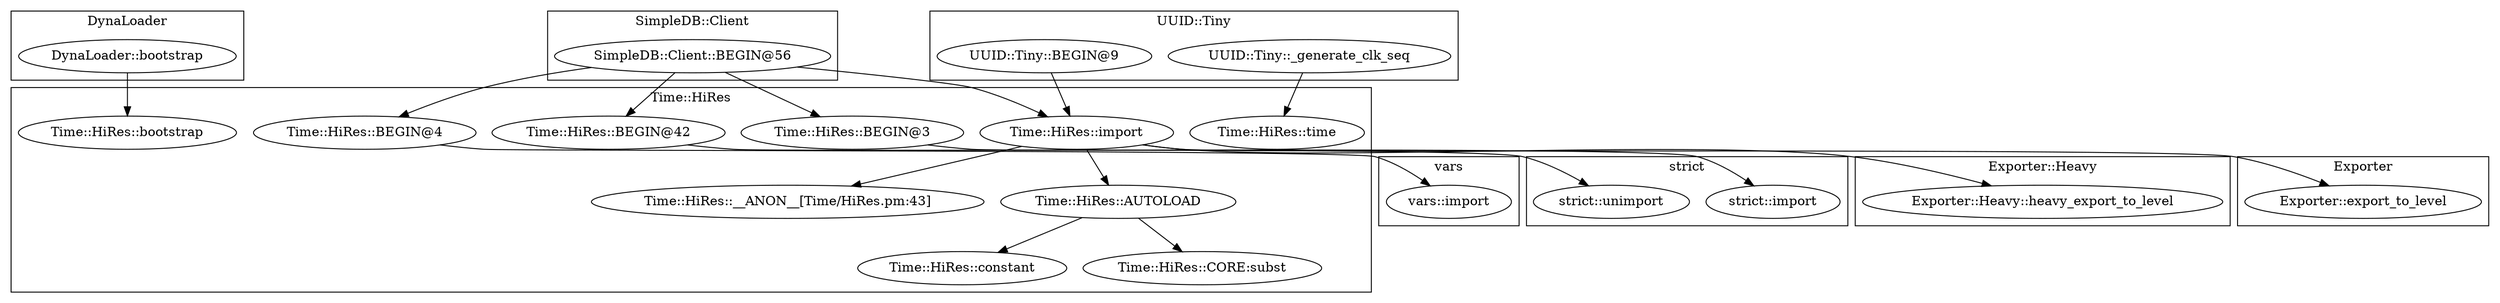 digraph {
graph [overlap=false]
subgraph cluster_DynaLoader {
	label="DynaLoader";
	"DynaLoader::bootstrap";
}
subgraph cluster_vars {
	label="vars";
	"vars::import";
}
subgraph cluster_SimpleDB_Client {
	label="SimpleDB::Client";
	"SimpleDB::Client::BEGIN@56";
}
subgraph cluster_strict {
	label="strict";
	"strict::import";
	"strict::unimport";
}
subgraph cluster_Exporter_Heavy {
	label="Exporter::Heavy";
	"Exporter::Heavy::heavy_export_to_level";
}
subgraph cluster_Exporter {
	label="Exporter";
	"Exporter::export_to_level";
}
subgraph cluster_UUID_Tiny {
	label="UUID::Tiny";
	"UUID::Tiny::_generate_clk_seq";
	"UUID::Tiny::BEGIN@9";
}
subgraph cluster_Time_HiRes {
	label="Time::HiRes";
	"Time::HiRes::constant";
	"Time::HiRes::__ANON__[Time/HiRes.pm:43]";
	"Time::HiRes::time";
	"Time::HiRes::BEGIN@4";
	"Time::HiRes::CORE:subst";
	"Time::HiRes::BEGIN@42";
	"Time::HiRes::AUTOLOAD";
	"Time::HiRes::BEGIN@3";
	"Time::HiRes::import";
	"Time::HiRes::bootstrap";
}
"SimpleDB::Client::BEGIN@56" -> "Time::HiRes::BEGIN@4";
"Time::HiRes::AUTOLOAD" -> "Time::HiRes::CORE:subst";
"DynaLoader::bootstrap" -> "Time::HiRes::bootstrap";
"Time::HiRes::import" -> "Exporter::Heavy::heavy_export_to_level";
"SimpleDB::Client::BEGIN@56" -> "Time::HiRes::BEGIN@42";
"Time::HiRes::AUTOLOAD" -> "Time::HiRes::constant";
"Time::HiRes::import" -> "Exporter::export_to_level";
"Time::HiRes::BEGIN@42" -> "strict::unimport";
"SimpleDB::Client::BEGIN@56" -> "Time::HiRes::import";
"UUID::Tiny::BEGIN@9" -> "Time::HiRes::import";
"Time::HiRes::import" -> "Time::HiRes::__ANON__[Time/HiRes.pm:43]";
"Time::HiRes::BEGIN@4" -> "vars::import";
"UUID::Tiny::_generate_clk_seq" -> "Time::HiRes::time";
"SimpleDB::Client::BEGIN@56" -> "Time::HiRes::BEGIN@3";
"Time::HiRes::import" -> "Time::HiRes::AUTOLOAD";
"Time::HiRes::BEGIN@3" -> "strict::import";
}
